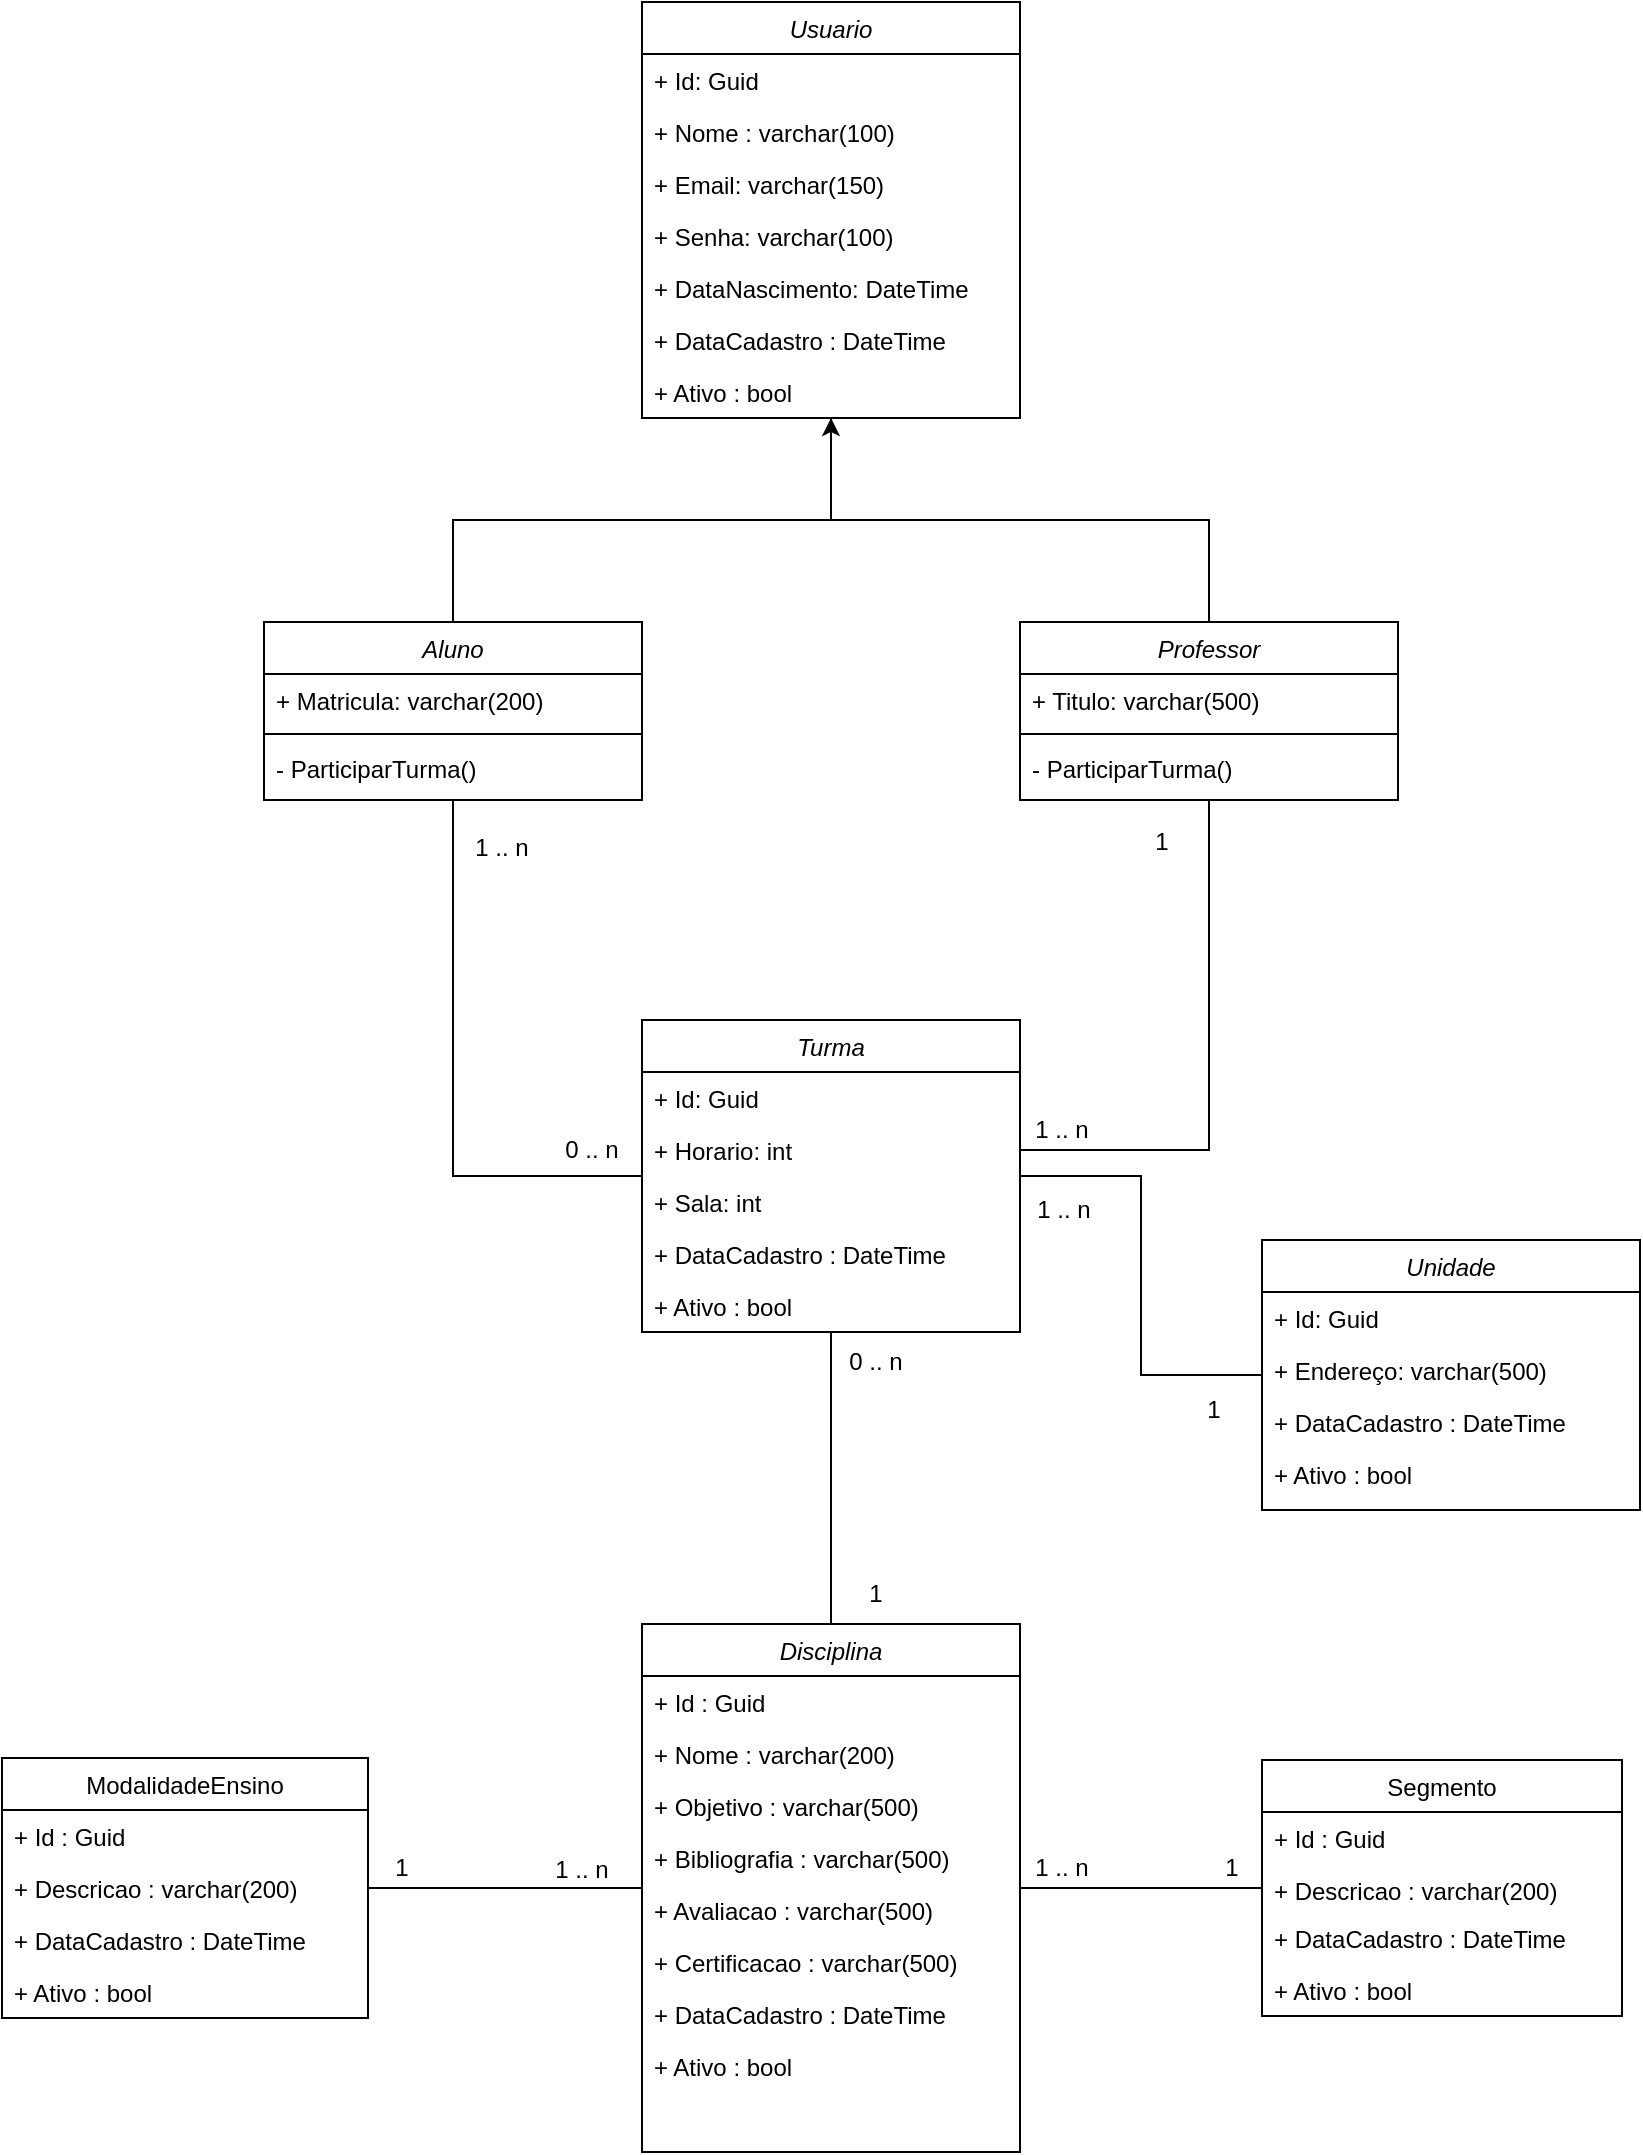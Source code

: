 <mxfile version="24.0.6" type="device">
  <diagram id="C5RBs43oDa-KdzZeNtuy" name="Page-1">
    <mxGraphModel dx="307" dy="649" grid="1" gridSize="10" guides="1" tooltips="1" connect="1" arrows="1" fold="1" page="1" pageScale="1" pageWidth="827" pageHeight="1169" math="0" shadow="0">
      <root>
        <mxCell id="WIyWlLk6GJQsqaUBKTNV-0" />
        <mxCell id="WIyWlLk6GJQsqaUBKTNV-1" parent="WIyWlLk6GJQsqaUBKTNV-0" />
        <mxCell id="TAdvPvk49oAJpefiYAiv-83" style="edgeStyle=orthogonalEdgeStyle;rounded=0;orthogonalLoop=1;jettySize=auto;html=1;endArrow=none;endFill=0;" parent="WIyWlLk6GJQsqaUBKTNV-1" source="zkfFHV4jXpPFQw0GAbJ--0" target="yjyp0f4zioa57aoHRvyX-16" edge="1">
          <mxGeometry relative="1" as="geometry" />
        </mxCell>
        <mxCell id="TAdvPvk49oAJpefiYAiv-85" style="edgeStyle=orthogonalEdgeStyle;rounded=0;orthogonalLoop=1;jettySize=auto;html=1;endArrow=none;endFill=0;" parent="WIyWlLk6GJQsqaUBKTNV-1" source="zkfFHV4jXpPFQw0GAbJ--0" target="zkfFHV4jXpPFQw0GAbJ--13" edge="1">
          <mxGeometry relative="1" as="geometry" />
        </mxCell>
        <mxCell id="zkfFHV4jXpPFQw0GAbJ--0" value="Disciplina" style="swimlane;fontStyle=2;align=center;verticalAlign=top;childLayout=stackLayout;horizontal=1;startSize=26;horizontalStack=0;resizeParent=1;resizeLast=0;collapsible=1;marginBottom=0;rounded=0;shadow=0;strokeWidth=1;" parent="WIyWlLk6GJQsqaUBKTNV-1" vertex="1">
          <mxGeometry x="1580" y="842" width="189" height="264" as="geometry">
            <mxRectangle x="230" y="140" width="160" height="26" as="alternateBounds" />
          </mxGeometry>
        </mxCell>
        <mxCell id="yjyp0f4zioa57aoHRvyX-2" value="+ Id : Guid" style="text;align=left;verticalAlign=top;spacingLeft=4;spacingRight=4;overflow=hidden;rotatable=0;points=[[0,0.5],[1,0.5]];portConstraint=eastwest;" parent="zkfFHV4jXpPFQw0GAbJ--0" vertex="1">
          <mxGeometry y="26" width="189" height="26" as="geometry" />
        </mxCell>
        <mxCell id="zkfFHV4jXpPFQw0GAbJ--1" value="+ Nome : varchar(200)" style="text;align=left;verticalAlign=top;spacingLeft=4;spacingRight=4;overflow=hidden;rotatable=0;points=[[0,0.5],[1,0.5]];portConstraint=eastwest;" parent="zkfFHV4jXpPFQw0GAbJ--0" vertex="1">
          <mxGeometry y="52" width="189" height="26" as="geometry" />
        </mxCell>
        <mxCell id="KGKcCPhVCYV8Rk8p4fIP-2" value="+ Objetivo : varchar(500)" style="text;align=left;verticalAlign=top;spacingLeft=4;spacingRight=4;overflow=hidden;rotatable=0;points=[[0,0.5],[1,0.5]];portConstraint=eastwest;rounded=0;shadow=0;html=0;" parent="zkfFHV4jXpPFQw0GAbJ--0" vertex="1">
          <mxGeometry y="78" width="189" height="26" as="geometry" />
        </mxCell>
        <mxCell id="KGKcCPhVCYV8Rk8p4fIP-3" value="+ Bibliografia : varchar(500)" style="text;align=left;verticalAlign=top;spacingLeft=4;spacingRight=4;overflow=hidden;rotatable=0;points=[[0,0.5],[1,0.5]];portConstraint=eastwest;rounded=0;shadow=0;html=0;" parent="zkfFHV4jXpPFQw0GAbJ--0" vertex="1">
          <mxGeometry y="104" width="189" height="26" as="geometry" />
        </mxCell>
        <mxCell id="KGKcCPhVCYV8Rk8p4fIP-4" value="+ Avaliacao : varchar(500)" style="text;align=left;verticalAlign=top;spacingLeft=4;spacingRight=4;overflow=hidden;rotatable=0;points=[[0,0.5],[1,0.5]];portConstraint=eastwest;rounded=0;shadow=0;html=0;" parent="zkfFHV4jXpPFQw0GAbJ--0" vertex="1">
          <mxGeometry y="130" width="189" height="26" as="geometry" />
        </mxCell>
        <mxCell id="KGKcCPhVCYV8Rk8p4fIP-5" value="+ Certificacao : varchar(500)" style="text;align=left;verticalAlign=top;spacingLeft=4;spacingRight=4;overflow=hidden;rotatable=0;points=[[0,0.5],[1,0.5]];portConstraint=eastwest;rounded=0;shadow=0;html=0;" parent="zkfFHV4jXpPFQw0GAbJ--0" vertex="1">
          <mxGeometry y="156" width="189" height="26" as="geometry" />
        </mxCell>
        <mxCell id="KGKcCPhVCYV8Rk8p4fIP-6" value="+ DataCadastro : DateTime" style="text;align=left;verticalAlign=top;spacingLeft=4;spacingRight=4;overflow=hidden;rotatable=0;points=[[0,0.5],[1,0.5]];portConstraint=eastwest;rounded=0;shadow=0;html=0;" parent="zkfFHV4jXpPFQw0GAbJ--0" vertex="1">
          <mxGeometry y="182" width="189" height="26" as="geometry" />
        </mxCell>
        <mxCell id="yjyp0f4zioa57aoHRvyX-3" value="+ Ativo : bool" style="text;align=left;verticalAlign=top;spacingLeft=4;spacingRight=4;overflow=hidden;rotatable=0;points=[[0,0.5],[1,0.5]];portConstraint=eastwest;rounded=0;shadow=0;html=0;" parent="zkfFHV4jXpPFQw0GAbJ--0" vertex="1">
          <mxGeometry y="208" width="189" height="26" as="geometry" />
        </mxCell>
        <mxCell id="zkfFHV4jXpPFQw0GAbJ--13" value="Segmento" style="swimlane;fontStyle=0;align=center;verticalAlign=top;childLayout=stackLayout;horizontal=1;startSize=26;horizontalStack=0;resizeParent=1;resizeLast=0;collapsible=1;marginBottom=0;rounded=0;shadow=0;strokeWidth=1;" parent="WIyWlLk6GJQsqaUBKTNV-1" vertex="1">
          <mxGeometry x="1890" y="910" width="180" height="128" as="geometry">
            <mxRectangle x="340" y="380" width="170" height="26" as="alternateBounds" />
          </mxGeometry>
        </mxCell>
        <mxCell id="yjyp0f4zioa57aoHRvyX-11" value="+ Id : Guid" style="text;align=left;verticalAlign=top;spacingLeft=4;spacingRight=4;overflow=hidden;rotatable=0;points=[[0,0.5],[1,0.5]];portConstraint=eastwest;" parent="zkfFHV4jXpPFQw0GAbJ--13" vertex="1">
          <mxGeometry y="26" width="180" height="26" as="geometry" />
        </mxCell>
        <mxCell id="zkfFHV4jXpPFQw0GAbJ--14" value="+ Descricao : varchar(200)" style="text;align=left;verticalAlign=top;spacingLeft=4;spacingRight=4;overflow=hidden;rotatable=0;points=[[0,0.5],[1,0.5]];portConstraint=eastwest;" parent="zkfFHV4jXpPFQw0GAbJ--13" vertex="1">
          <mxGeometry y="52" width="180" height="24" as="geometry" />
        </mxCell>
        <mxCell id="yjyp0f4zioa57aoHRvyX-24" value="+ DataCadastro : DateTime" style="text;align=left;verticalAlign=top;spacingLeft=4;spacingRight=4;overflow=hidden;rotatable=0;points=[[0,0.5],[1,0.5]];portConstraint=eastwest;rounded=0;shadow=0;html=0;" parent="zkfFHV4jXpPFQw0GAbJ--13" vertex="1">
          <mxGeometry y="76" width="180" height="26" as="geometry" />
        </mxCell>
        <mxCell id="yjyp0f4zioa57aoHRvyX-12" value="+ Ativo : bool" style="text;align=left;verticalAlign=top;spacingLeft=4;spacingRight=4;overflow=hidden;rotatable=0;points=[[0,0.5],[1,0.5]];portConstraint=eastwest;" parent="zkfFHV4jXpPFQw0GAbJ--13" vertex="1">
          <mxGeometry y="102" width="180" height="26" as="geometry" />
        </mxCell>
        <mxCell id="KGKcCPhVCYV8Rk8p4fIP-26" value="1 .. n" style="text;html=1;strokeColor=none;fillColor=none;align=center;verticalAlign=middle;whiteSpace=wrap;rounded=0;rotation=0;" parent="WIyWlLk6GJQsqaUBKTNV-1" vertex="1">
          <mxGeometry x="1760" y="949" width="60" height="30" as="geometry" />
        </mxCell>
        <mxCell id="KGKcCPhVCYV8Rk8p4fIP-27" value="1" style="text;html=1;strokeColor=none;fillColor=none;align=center;verticalAlign=middle;whiteSpace=wrap;rounded=0;" parent="WIyWlLk6GJQsqaUBKTNV-1" vertex="1">
          <mxGeometry x="1844.5" y="949" width="60" height="30" as="geometry" />
        </mxCell>
        <mxCell id="yjyp0f4zioa57aoHRvyX-16" value="ModalidadeEnsino" style="swimlane;fontStyle=0;align=center;verticalAlign=top;childLayout=stackLayout;horizontal=1;startSize=26;horizontalStack=0;resizeParent=1;resizeLast=0;collapsible=1;marginBottom=0;rounded=0;shadow=0;strokeWidth=1;" parent="WIyWlLk6GJQsqaUBKTNV-1" vertex="1">
          <mxGeometry x="1260" y="909" width="183" height="130" as="geometry">
            <mxRectangle x="130" y="380" width="160" height="26" as="alternateBounds" />
          </mxGeometry>
        </mxCell>
        <mxCell id="yjyp0f4zioa57aoHRvyX-17" value="+ Id : Guid" style="text;align=left;verticalAlign=top;spacingLeft=4;spacingRight=4;overflow=hidden;rotatable=0;points=[[0,0.5],[1,0.5]];portConstraint=eastwest;" parent="yjyp0f4zioa57aoHRvyX-16" vertex="1">
          <mxGeometry y="26" width="183" height="26" as="geometry" />
        </mxCell>
        <mxCell id="yjyp0f4zioa57aoHRvyX-18" value="+ Descricao : varchar(200)" style="text;align=left;verticalAlign=top;spacingLeft=4;spacingRight=4;overflow=hidden;rotatable=0;points=[[0,0.5],[1,0.5]];portConstraint=eastwest;" parent="yjyp0f4zioa57aoHRvyX-16" vertex="1">
          <mxGeometry y="52" width="183" height="26" as="geometry" />
        </mxCell>
        <mxCell id="yjyp0f4zioa57aoHRvyX-25" value="+ DataCadastro : DateTime" style="text;align=left;verticalAlign=top;spacingLeft=4;spacingRight=4;overflow=hidden;rotatable=0;points=[[0,0.5],[1,0.5]];portConstraint=eastwest;rounded=0;shadow=0;html=0;" parent="yjyp0f4zioa57aoHRvyX-16" vertex="1">
          <mxGeometry y="78" width="183" height="26" as="geometry" />
        </mxCell>
        <mxCell id="yjyp0f4zioa57aoHRvyX-19" value="+ Ativo : bool" style="text;align=left;verticalAlign=top;spacingLeft=4;spacingRight=4;overflow=hidden;rotatable=0;points=[[0,0.5],[1,0.5]];portConstraint=eastwest;" parent="yjyp0f4zioa57aoHRvyX-16" vertex="1">
          <mxGeometry y="104" width="183" height="26" as="geometry" />
        </mxCell>
        <mxCell id="yjyp0f4zioa57aoHRvyX-28" value="1 .. n" style="text;html=1;strokeColor=none;fillColor=none;align=center;verticalAlign=middle;whiteSpace=wrap;rounded=0;rotation=0;" parent="WIyWlLk6GJQsqaUBKTNV-1" vertex="1">
          <mxGeometry x="1520" y="950" width="60" height="30" as="geometry" />
        </mxCell>
        <mxCell id="yjyp0f4zioa57aoHRvyX-29" value="1" style="text;html=1;strokeColor=none;fillColor=none;align=center;verticalAlign=middle;whiteSpace=wrap;rounded=0;" parent="WIyWlLk6GJQsqaUBKTNV-1" vertex="1">
          <mxGeometry x="1430" y="949" width="60" height="30" as="geometry" />
        </mxCell>
        <mxCell id="TAdvPvk49oAJpefiYAiv-76" style="edgeStyle=orthogonalEdgeStyle;rounded=0;orthogonalLoop=1;jettySize=auto;html=1;entryX=0.5;entryY=0;entryDx=0;entryDy=0;endArrow=none;endFill=0;" parent="WIyWlLk6GJQsqaUBKTNV-1" source="TAdvPvk49oAJpefiYAiv-0" target="zkfFHV4jXpPFQw0GAbJ--0" edge="1">
          <mxGeometry relative="1" as="geometry" />
        </mxCell>
        <mxCell id="TAdvPvk49oAJpefiYAiv-93" style="edgeStyle=orthogonalEdgeStyle;rounded=0;orthogonalLoop=1;jettySize=auto;html=1;endArrow=none;endFill=0;" parent="WIyWlLk6GJQsqaUBKTNV-1" source="TAdvPvk49oAJpefiYAiv-0" target="TAdvPvk49oAJpefiYAiv-87" edge="1">
          <mxGeometry relative="1" as="geometry" />
        </mxCell>
        <mxCell id="TAdvPvk49oAJpefiYAiv-0" value="Turma" style="swimlane;fontStyle=2;align=center;verticalAlign=top;childLayout=stackLayout;horizontal=1;startSize=26;horizontalStack=0;resizeParent=1;resizeLast=0;collapsible=1;marginBottom=0;rounded=0;shadow=0;strokeWidth=1;" parent="WIyWlLk6GJQsqaUBKTNV-1" vertex="1">
          <mxGeometry x="1580" y="540" width="189" height="156" as="geometry">
            <mxRectangle x="230" y="140" width="160" height="26" as="alternateBounds" />
          </mxGeometry>
        </mxCell>
        <mxCell id="TAdvPvk49oAJpefiYAiv-1" value="+ Id: Guid" style="text;align=left;verticalAlign=top;spacingLeft=4;spacingRight=4;overflow=hidden;rotatable=0;points=[[0,0.5],[1,0.5]];portConstraint=eastwest;" parent="TAdvPvk49oAJpefiYAiv-0" vertex="1">
          <mxGeometry y="26" width="189" height="26" as="geometry" />
        </mxCell>
        <mxCell id="TAdvPvk49oAJpefiYAiv-9" value="+ Horario: int" style="text;align=left;verticalAlign=top;spacingLeft=4;spacingRight=4;overflow=hidden;rotatable=0;points=[[0,0.5],[1,0.5]];portConstraint=eastwest;rounded=0;shadow=0;html=0;" parent="TAdvPvk49oAJpefiYAiv-0" vertex="1">
          <mxGeometry y="52" width="189" height="26" as="geometry" />
        </mxCell>
        <mxCell id="TAdvPvk49oAJpefiYAiv-47" value="+ Sala: int" style="text;align=left;verticalAlign=top;spacingLeft=4;spacingRight=4;overflow=hidden;rotatable=0;points=[[0,0.5],[1,0.5]];portConstraint=eastwest;rounded=0;shadow=0;html=0;" parent="TAdvPvk49oAJpefiYAiv-0" vertex="1">
          <mxGeometry y="78" width="189" height="26" as="geometry" />
        </mxCell>
        <mxCell id="TAdvPvk49oAJpefiYAiv-79" value="+ DataCadastro : DateTime" style="text;align=left;verticalAlign=top;spacingLeft=4;spacingRight=4;overflow=hidden;rotatable=0;points=[[0,0.5],[1,0.5]];portConstraint=eastwest;rounded=0;shadow=0;html=0;" parent="TAdvPvk49oAJpefiYAiv-0" vertex="1">
          <mxGeometry y="104" width="189" height="26" as="geometry" />
        </mxCell>
        <mxCell id="TAdvPvk49oAJpefiYAiv-48" value="+ Ativo : bool" style="text;align=left;verticalAlign=top;spacingLeft=4;spacingRight=4;overflow=hidden;rotatable=0;points=[[0,0.5],[1,0.5]];portConstraint=eastwest;rounded=0;shadow=0;html=0;" parent="TAdvPvk49oAJpefiYAiv-0" vertex="1">
          <mxGeometry y="130" width="189" height="26" as="geometry" />
        </mxCell>
        <mxCell id="TAdvPvk49oAJpefiYAiv-52" style="edgeStyle=orthogonalEdgeStyle;rounded=0;orthogonalLoop=1;jettySize=auto;html=1;exitX=0.5;exitY=1;exitDx=0;exitDy=0;entryX=0.5;entryY=0;entryDx=0;entryDy=0;endArrow=none;endFill=0;startArrow=classic;startFill=1;" parent="WIyWlLk6GJQsqaUBKTNV-1" source="TAdvPvk49oAJpefiYAiv-11" target="TAdvPvk49oAJpefiYAiv-31" edge="1">
          <mxGeometry relative="1" as="geometry" />
        </mxCell>
        <mxCell id="TAdvPvk49oAJpefiYAiv-11" value="Usuario" style="swimlane;fontStyle=2;align=center;verticalAlign=top;childLayout=stackLayout;horizontal=1;startSize=26;horizontalStack=0;resizeParent=1;resizeLast=0;collapsible=1;marginBottom=0;rounded=0;shadow=0;strokeWidth=1;" parent="WIyWlLk6GJQsqaUBKTNV-1" vertex="1">
          <mxGeometry x="1580" y="31" width="189" height="208" as="geometry">
            <mxRectangle x="230" y="140" width="160" height="26" as="alternateBounds" />
          </mxGeometry>
        </mxCell>
        <mxCell id="TAdvPvk49oAJpefiYAiv-12" value="+ Id: Guid" style="text;align=left;verticalAlign=top;spacingLeft=4;spacingRight=4;overflow=hidden;rotatable=0;points=[[0,0.5],[1,0.5]];portConstraint=eastwest;" parent="TAdvPvk49oAJpefiYAiv-11" vertex="1">
          <mxGeometry y="26" width="189" height="26" as="geometry" />
        </mxCell>
        <mxCell id="TAdvPvk49oAJpefiYAiv-13" value="+ Nome : varchar(100)" style="text;align=left;verticalAlign=top;spacingLeft=4;spacingRight=4;overflow=hidden;rotatable=0;points=[[0,0.5],[1,0.5]];portConstraint=eastwest;" parent="TAdvPvk49oAJpefiYAiv-11" vertex="1">
          <mxGeometry y="52" width="189" height="26" as="geometry" />
        </mxCell>
        <mxCell id="TAdvPvk49oAJpefiYAiv-14" value="+ Email: varchar(150)" style="text;align=left;verticalAlign=top;spacingLeft=4;spacingRight=4;overflow=hidden;rotatable=0;points=[[0,0.5],[1,0.5]];portConstraint=eastwest;rounded=0;shadow=0;html=0;" parent="TAdvPvk49oAJpefiYAiv-11" vertex="1">
          <mxGeometry y="78" width="189" height="26" as="geometry" />
        </mxCell>
        <mxCell id="TAdvPvk49oAJpefiYAiv-15" value="+ Senha: varchar(100)" style="text;align=left;verticalAlign=top;spacingLeft=4;spacingRight=4;overflow=hidden;rotatable=0;points=[[0,0.5],[1,0.5]];portConstraint=eastwest;rounded=0;shadow=0;html=0;" parent="TAdvPvk49oAJpefiYAiv-11" vertex="1">
          <mxGeometry y="104" width="189" height="26" as="geometry" />
        </mxCell>
        <mxCell id="TAdvPvk49oAJpefiYAiv-16" value="+ DataNascimento: DateTime" style="text;align=left;verticalAlign=top;spacingLeft=4;spacingRight=4;overflow=hidden;rotatable=0;points=[[0,0.5],[1,0.5]];portConstraint=eastwest;rounded=0;shadow=0;html=0;" parent="TAdvPvk49oAJpefiYAiv-11" vertex="1">
          <mxGeometry y="130" width="189" height="26" as="geometry" />
        </mxCell>
        <mxCell id="TAdvPvk49oAJpefiYAiv-20" value="+ DataCadastro : DateTime" style="text;align=left;verticalAlign=top;spacingLeft=4;spacingRight=4;overflow=hidden;rotatable=0;points=[[0,0.5],[1,0.5]];portConstraint=eastwest;rounded=0;shadow=0;html=0;" parent="TAdvPvk49oAJpefiYAiv-11" vertex="1">
          <mxGeometry y="156" width="189" height="26" as="geometry" />
        </mxCell>
        <mxCell id="TAdvPvk49oAJpefiYAiv-77" value="+ Ativo : bool" style="text;align=left;verticalAlign=top;spacingLeft=4;spacingRight=4;overflow=hidden;rotatable=0;points=[[0,0.5],[1,0.5]];portConstraint=eastwest;rounded=0;shadow=0;html=0;" parent="TAdvPvk49oAJpefiYAiv-11" vertex="1">
          <mxGeometry y="182" width="189" height="26" as="geometry" />
        </mxCell>
        <mxCell id="TAdvPvk49oAJpefiYAiv-73" style="edgeStyle=orthogonalEdgeStyle;rounded=0;orthogonalLoop=1;jettySize=auto;html=1;exitX=0.5;exitY=1;exitDx=0;exitDy=0;entryX=0;entryY=0.5;entryDx=0;entryDy=0;endArrow=none;endFill=0;" parent="WIyWlLk6GJQsqaUBKTNV-1" source="TAdvPvk49oAJpefiYAiv-21" target="TAdvPvk49oAJpefiYAiv-0" edge="1">
          <mxGeometry relative="1" as="geometry" />
        </mxCell>
        <mxCell id="TAdvPvk49oAJpefiYAiv-21" value="Aluno" style="swimlane;fontStyle=2;align=center;verticalAlign=top;childLayout=stackLayout;horizontal=1;startSize=26;horizontalStack=0;resizeParent=1;resizeLast=0;collapsible=1;marginBottom=0;rounded=0;shadow=0;strokeWidth=1;" parent="WIyWlLk6GJQsqaUBKTNV-1" vertex="1">
          <mxGeometry x="1391" y="341" width="189" height="89" as="geometry">
            <mxRectangle x="230" y="140" width="160" height="26" as="alternateBounds" />
          </mxGeometry>
        </mxCell>
        <mxCell id="TAdvPvk49oAJpefiYAiv-28" value="+ Matricula: varchar(200)" style="text;align=left;verticalAlign=top;spacingLeft=4;spacingRight=4;overflow=hidden;rotatable=0;points=[[0,0.5],[1,0.5]];portConstraint=eastwest;rounded=0;shadow=0;html=0;" parent="TAdvPvk49oAJpefiYAiv-21" vertex="1">
          <mxGeometry y="26" width="189" height="26" as="geometry" />
        </mxCell>
        <mxCell id="TAdvPvk49oAJpefiYAiv-69" value="" style="line;strokeWidth=1;fillColor=none;align=left;verticalAlign=middle;spacingTop=-1;spacingLeft=3;spacingRight=3;rotatable=0;labelPosition=right;points=[];portConstraint=eastwest;strokeColor=inherit;" parent="TAdvPvk49oAJpefiYAiv-21" vertex="1">
          <mxGeometry y="52" width="189" height="8" as="geometry" />
        </mxCell>
        <mxCell id="TAdvPvk49oAJpefiYAiv-80" value="- ParticiparTurma()" style="text;align=left;verticalAlign=top;spacingLeft=4;spacingRight=4;overflow=hidden;rotatable=0;points=[[0,0.5],[1,0.5]];portConstraint=eastwest;rounded=0;shadow=0;html=0;" parent="TAdvPvk49oAJpefiYAiv-21" vertex="1">
          <mxGeometry y="60" width="189" height="26" as="geometry" />
        </mxCell>
        <mxCell id="TAdvPvk49oAJpefiYAiv-74" style="edgeStyle=orthogonalEdgeStyle;rounded=0;orthogonalLoop=1;jettySize=auto;html=1;entryX=1;entryY=0.5;entryDx=0;entryDy=0;endArrow=none;endFill=0;" parent="WIyWlLk6GJQsqaUBKTNV-1" source="TAdvPvk49oAJpefiYAiv-31" target="TAdvPvk49oAJpefiYAiv-9" edge="1">
          <mxGeometry relative="1" as="geometry" />
        </mxCell>
        <mxCell id="TAdvPvk49oAJpefiYAiv-31" value="Professor" style="swimlane;fontStyle=2;align=center;verticalAlign=top;childLayout=stackLayout;horizontal=1;startSize=26;horizontalStack=0;resizeParent=1;resizeLast=0;collapsible=1;marginBottom=0;rounded=0;shadow=0;strokeWidth=1;" parent="WIyWlLk6GJQsqaUBKTNV-1" vertex="1">
          <mxGeometry x="1769" y="341" width="189" height="89" as="geometry">
            <mxRectangle x="230" y="140" width="160" height="26" as="alternateBounds" />
          </mxGeometry>
        </mxCell>
        <mxCell id="TAdvPvk49oAJpefiYAiv-38" value="+ Titulo: varchar(500)" style="text;align=left;verticalAlign=top;spacingLeft=4;spacingRight=4;overflow=hidden;rotatable=0;points=[[0,0.5],[1,0.5]];portConstraint=eastwest;rounded=0;shadow=0;html=0;" parent="TAdvPvk49oAJpefiYAiv-31" vertex="1">
          <mxGeometry y="26" width="189" height="26" as="geometry" />
        </mxCell>
        <mxCell id="TAdvPvk49oAJpefiYAiv-71" value="" style="line;strokeWidth=1;fillColor=none;align=left;verticalAlign=middle;spacingTop=-1;spacingLeft=3;spacingRight=3;rotatable=0;labelPosition=right;points=[];portConstraint=eastwest;strokeColor=inherit;" parent="TAdvPvk49oAJpefiYAiv-31" vertex="1">
          <mxGeometry y="52" width="189" height="8" as="geometry" />
        </mxCell>
        <mxCell id="TAdvPvk49oAJpefiYAiv-81" value="- ParticiparTurma()" style="text;align=left;verticalAlign=top;spacingLeft=4;spacingRight=4;overflow=hidden;rotatable=0;points=[[0,0.5],[1,0.5]];portConstraint=eastwest;rounded=0;shadow=0;html=0;" parent="TAdvPvk49oAJpefiYAiv-31" vertex="1">
          <mxGeometry y="60" width="189" height="26" as="geometry" />
        </mxCell>
        <mxCell id="TAdvPvk49oAJpefiYAiv-51" style="edgeStyle=orthogonalEdgeStyle;rounded=0;orthogonalLoop=1;jettySize=auto;html=1;entryX=0.5;entryY=0;entryDx=0;entryDy=0;exitX=0.5;exitY=1;exitDx=0;exitDy=0;endArrow=none;endFill=0;" parent="WIyWlLk6GJQsqaUBKTNV-1" source="TAdvPvk49oAJpefiYAiv-11" target="TAdvPvk49oAJpefiYAiv-21" edge="1">
          <mxGeometry relative="1" as="geometry">
            <mxPoint x="1520" y="289.0" as="sourcePoint" />
          </mxGeometry>
        </mxCell>
        <mxCell id="TAdvPvk49oAJpefiYAiv-87" value="Unidade" style="swimlane;fontStyle=2;align=center;verticalAlign=top;childLayout=stackLayout;horizontal=1;startSize=26;horizontalStack=0;resizeParent=1;resizeLast=0;collapsible=1;marginBottom=0;rounded=0;shadow=0;strokeWidth=1;" parent="WIyWlLk6GJQsqaUBKTNV-1" vertex="1">
          <mxGeometry x="1890" y="650" width="189" height="135" as="geometry">
            <mxRectangle x="230" y="140" width="160" height="26" as="alternateBounds" />
          </mxGeometry>
        </mxCell>
        <mxCell id="TAdvPvk49oAJpefiYAiv-88" value="+ Id: Guid" style="text;align=left;verticalAlign=top;spacingLeft=4;spacingRight=4;overflow=hidden;rotatable=0;points=[[0,0.5],[1,0.5]];portConstraint=eastwest;" parent="TAdvPvk49oAJpefiYAiv-87" vertex="1">
          <mxGeometry y="26" width="189" height="26" as="geometry" />
        </mxCell>
        <mxCell id="TAdvPvk49oAJpefiYAiv-89" value="+ Endereço: varchar(500)" style="text;align=left;verticalAlign=top;spacingLeft=4;spacingRight=4;overflow=hidden;rotatable=0;points=[[0,0.5],[1,0.5]];portConstraint=eastwest;rounded=0;shadow=0;html=0;" parent="TAdvPvk49oAJpefiYAiv-87" vertex="1">
          <mxGeometry y="52" width="189" height="26" as="geometry" />
        </mxCell>
        <mxCell id="TAdvPvk49oAJpefiYAiv-91" value="+ DataCadastro : DateTime" style="text;align=left;verticalAlign=top;spacingLeft=4;spacingRight=4;overflow=hidden;rotatable=0;points=[[0,0.5],[1,0.5]];portConstraint=eastwest;rounded=0;shadow=0;html=0;" parent="TAdvPvk49oAJpefiYAiv-87" vertex="1">
          <mxGeometry y="78" width="189" height="26" as="geometry" />
        </mxCell>
        <mxCell id="TAdvPvk49oAJpefiYAiv-92" value="+ Ativo : bool" style="text;align=left;verticalAlign=top;spacingLeft=4;spacingRight=4;overflow=hidden;rotatable=0;points=[[0,0.5],[1,0.5]];portConstraint=eastwest;rounded=0;shadow=0;html=0;" parent="TAdvPvk49oAJpefiYAiv-87" vertex="1">
          <mxGeometry y="104" width="189" height="26" as="geometry" />
        </mxCell>
        <mxCell id="TAdvPvk49oAJpefiYAiv-94" value="1 .. n" style="text;html=1;strokeColor=none;fillColor=none;align=center;verticalAlign=middle;whiteSpace=wrap;rounded=0;" parent="WIyWlLk6GJQsqaUBKTNV-1" vertex="1">
          <mxGeometry x="1761" y="620" width="60" height="30" as="geometry" />
        </mxCell>
        <mxCell id="TAdvPvk49oAJpefiYAiv-95" value="1" style="text;html=1;strokeColor=none;fillColor=none;align=center;verticalAlign=middle;whiteSpace=wrap;rounded=0;" parent="WIyWlLk6GJQsqaUBKTNV-1" vertex="1">
          <mxGeometry x="1836" y="720" width="60" height="30" as="geometry" />
        </mxCell>
        <mxCell id="TAdvPvk49oAJpefiYAiv-96" value="1" style="text;html=1;strokeColor=none;fillColor=none;align=center;verticalAlign=middle;whiteSpace=wrap;rounded=0;" parent="WIyWlLk6GJQsqaUBKTNV-1" vertex="1">
          <mxGeometry x="1667" y="812" width="60" height="30" as="geometry" />
        </mxCell>
        <mxCell id="TAdvPvk49oAJpefiYAiv-97" value="0 .. n" style="text;html=1;strokeColor=none;fillColor=none;align=center;verticalAlign=middle;whiteSpace=wrap;rounded=0;" parent="WIyWlLk6GJQsqaUBKTNV-1" vertex="1">
          <mxGeometry x="1667" y="696" width="60" height="30" as="geometry" />
        </mxCell>
        <mxCell id="TAdvPvk49oAJpefiYAiv-98" value="0 .. n" style="text;html=1;strokeColor=none;fillColor=none;align=center;verticalAlign=middle;whiteSpace=wrap;rounded=0;" parent="WIyWlLk6GJQsqaUBKTNV-1" vertex="1">
          <mxGeometry x="1525" y="590" width="60" height="30" as="geometry" />
        </mxCell>
        <mxCell id="TAdvPvk49oAJpefiYAiv-99" value="1 .. n" style="text;html=1;strokeColor=none;fillColor=none;align=center;verticalAlign=middle;whiteSpace=wrap;rounded=0;" parent="WIyWlLk6GJQsqaUBKTNV-1" vertex="1">
          <mxGeometry x="1480" y="439" width="60" height="30" as="geometry" />
        </mxCell>
        <mxCell id="TAdvPvk49oAJpefiYAiv-100" value="1 .. n" style="text;html=1;strokeColor=none;fillColor=none;align=center;verticalAlign=middle;whiteSpace=wrap;rounded=0;" parent="WIyWlLk6GJQsqaUBKTNV-1" vertex="1">
          <mxGeometry x="1760" y="580" width="60" height="30" as="geometry" />
        </mxCell>
        <mxCell id="TAdvPvk49oAJpefiYAiv-101" value="1" style="text;html=1;strokeColor=none;fillColor=none;align=center;verticalAlign=middle;whiteSpace=wrap;rounded=0;" parent="WIyWlLk6GJQsqaUBKTNV-1" vertex="1">
          <mxGeometry x="1810" y="436" width="60" height="30" as="geometry" />
        </mxCell>
      </root>
    </mxGraphModel>
  </diagram>
</mxfile>
